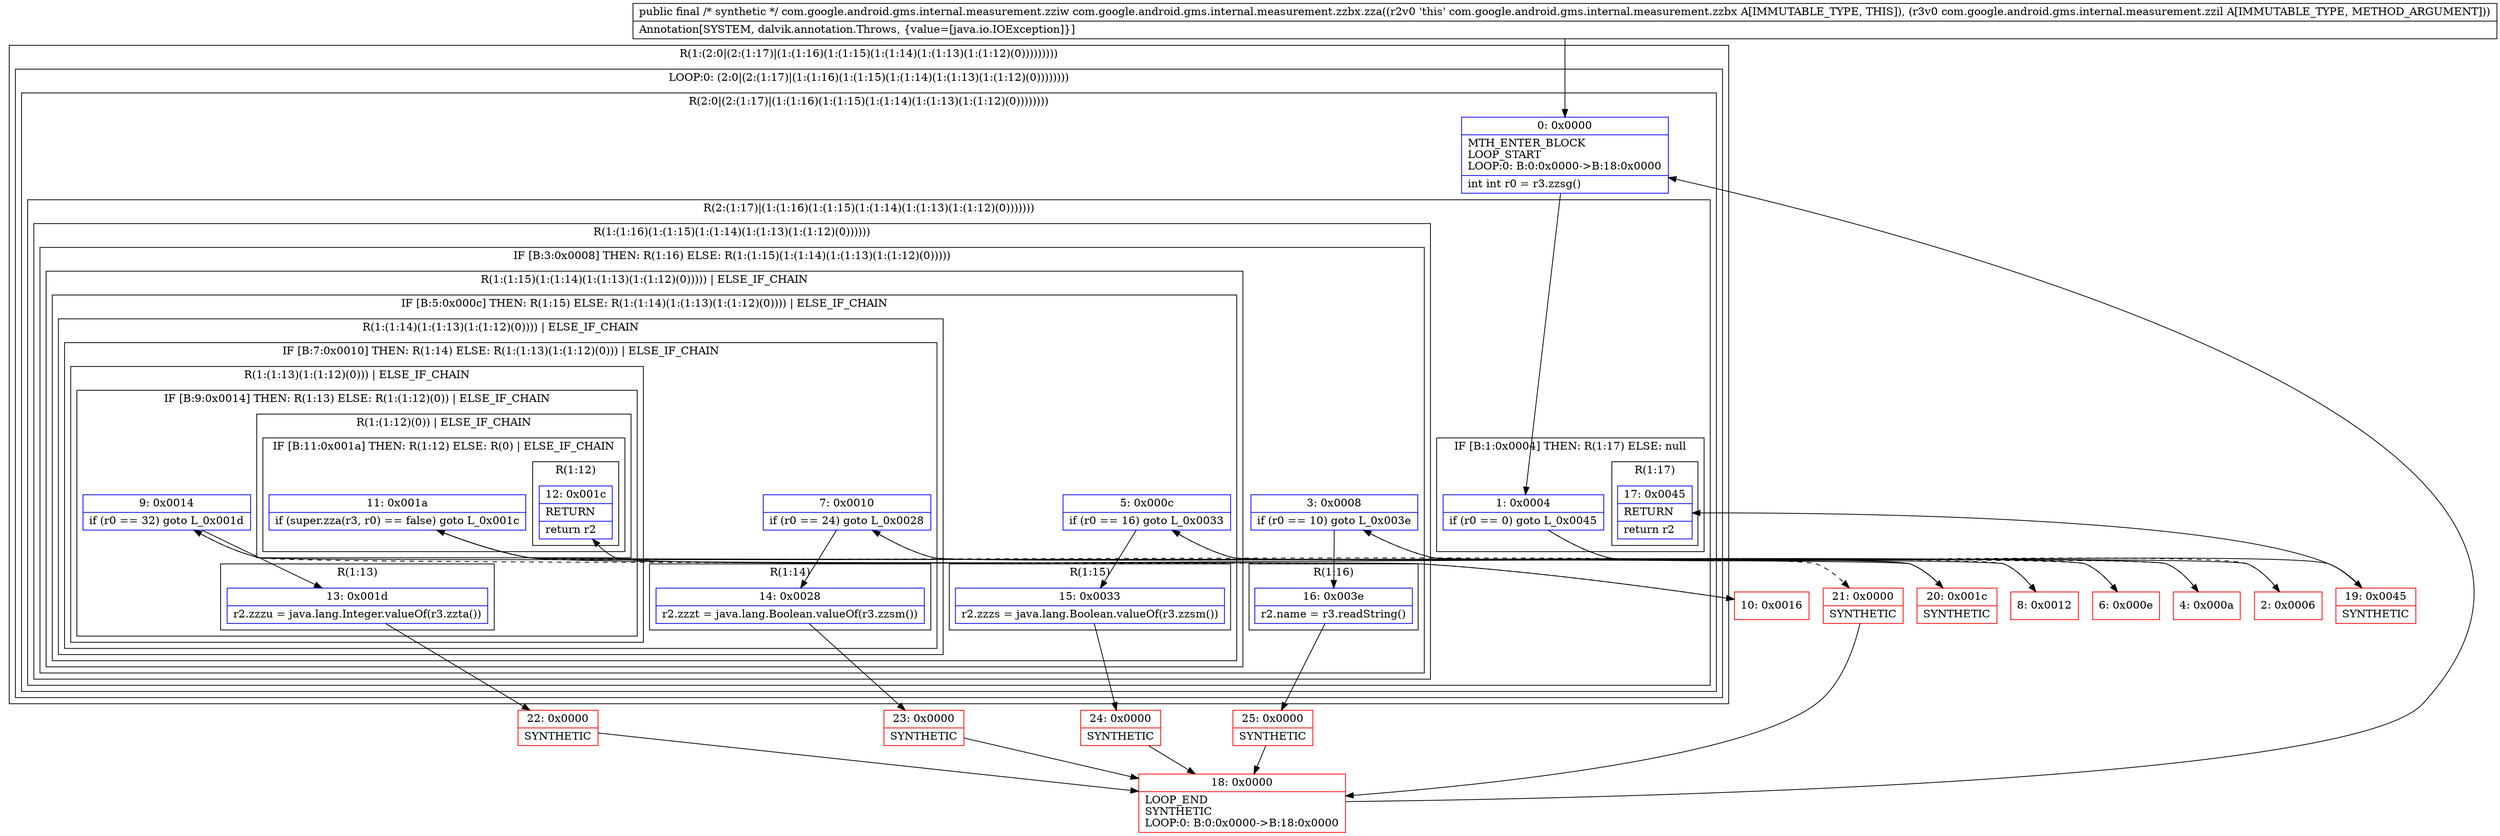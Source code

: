 digraph "CFG forcom.google.android.gms.internal.measurement.zzbx.zza(Lcom\/google\/android\/gms\/internal\/measurement\/zzil;)Lcom\/google\/android\/gms\/internal\/measurement\/zziw;" {
subgraph cluster_Region_1270692560 {
label = "R(1:(2:0|(2:(1:17)|(1:(1:16)(1:(1:15)(1:(1:14)(1:(1:13)(1:(1:12)(0)))))))))";
node [shape=record,color=blue];
subgraph cluster_LoopRegion_1358981626 {
label = "LOOP:0: (2:0|(2:(1:17)|(1:(1:16)(1:(1:15)(1:(1:14)(1:(1:13)(1:(1:12)(0))))))))";
node [shape=record,color=blue];
subgraph cluster_Region_1120848773 {
label = "R(2:0|(2:(1:17)|(1:(1:16)(1:(1:15)(1:(1:14)(1:(1:13)(1:(1:12)(0))))))))";
node [shape=record,color=blue];
Node_0 [shape=record,label="{0\:\ 0x0000|MTH_ENTER_BLOCK\lLOOP_START\lLOOP:0: B:0:0x0000\-\>B:18:0x0000\l|int int r0 = r3.zzsg()\l}"];
subgraph cluster_Region_1900585117 {
label = "R(2:(1:17)|(1:(1:16)(1:(1:15)(1:(1:14)(1:(1:13)(1:(1:12)(0)))))))";
node [shape=record,color=blue];
subgraph cluster_IfRegion_1468452339 {
label = "IF [B:1:0x0004] THEN: R(1:17) ELSE: null";
node [shape=record,color=blue];
Node_1 [shape=record,label="{1\:\ 0x0004|if (r0 == 0) goto L_0x0045\l}"];
subgraph cluster_Region_1754251856 {
label = "R(1:17)";
node [shape=record,color=blue];
Node_17 [shape=record,label="{17\:\ 0x0045|RETURN\l|return r2\l}"];
}
}
subgraph cluster_Region_1246109227 {
label = "R(1:(1:16)(1:(1:15)(1:(1:14)(1:(1:13)(1:(1:12)(0))))))";
node [shape=record,color=blue];
subgraph cluster_IfRegion_426597953 {
label = "IF [B:3:0x0008] THEN: R(1:16) ELSE: R(1:(1:15)(1:(1:14)(1:(1:13)(1:(1:12)(0)))))";
node [shape=record,color=blue];
Node_3 [shape=record,label="{3\:\ 0x0008|if (r0 == 10) goto L_0x003e\l}"];
subgraph cluster_Region_408678688 {
label = "R(1:16)";
node [shape=record,color=blue];
Node_16 [shape=record,label="{16\:\ 0x003e|r2.name = r3.readString()\l}"];
}
subgraph cluster_Region_748939006 {
label = "R(1:(1:15)(1:(1:14)(1:(1:13)(1:(1:12)(0))))) | ELSE_IF_CHAIN\l";
node [shape=record,color=blue];
subgraph cluster_IfRegion_722208143 {
label = "IF [B:5:0x000c] THEN: R(1:15) ELSE: R(1:(1:14)(1:(1:13)(1:(1:12)(0)))) | ELSE_IF_CHAIN\l";
node [shape=record,color=blue];
Node_5 [shape=record,label="{5\:\ 0x000c|if (r0 == 16) goto L_0x0033\l}"];
subgraph cluster_Region_975715448 {
label = "R(1:15)";
node [shape=record,color=blue];
Node_15 [shape=record,label="{15\:\ 0x0033|r2.zzzs = java.lang.Boolean.valueOf(r3.zzsm())\l}"];
}
subgraph cluster_Region_1080412752 {
label = "R(1:(1:14)(1:(1:13)(1:(1:12)(0)))) | ELSE_IF_CHAIN\l";
node [shape=record,color=blue];
subgraph cluster_IfRegion_522875272 {
label = "IF [B:7:0x0010] THEN: R(1:14) ELSE: R(1:(1:13)(1:(1:12)(0))) | ELSE_IF_CHAIN\l";
node [shape=record,color=blue];
Node_7 [shape=record,label="{7\:\ 0x0010|if (r0 == 24) goto L_0x0028\l}"];
subgraph cluster_Region_133230989 {
label = "R(1:14)";
node [shape=record,color=blue];
Node_14 [shape=record,label="{14\:\ 0x0028|r2.zzzt = java.lang.Boolean.valueOf(r3.zzsm())\l}"];
}
subgraph cluster_Region_878142363 {
label = "R(1:(1:13)(1:(1:12)(0))) | ELSE_IF_CHAIN\l";
node [shape=record,color=blue];
subgraph cluster_IfRegion_2124603083 {
label = "IF [B:9:0x0014] THEN: R(1:13) ELSE: R(1:(1:12)(0)) | ELSE_IF_CHAIN\l";
node [shape=record,color=blue];
Node_9 [shape=record,label="{9\:\ 0x0014|if (r0 == 32) goto L_0x001d\l}"];
subgraph cluster_Region_1340555925 {
label = "R(1:13)";
node [shape=record,color=blue];
Node_13 [shape=record,label="{13\:\ 0x001d|r2.zzzu = java.lang.Integer.valueOf(r3.zzta())\l}"];
}
subgraph cluster_Region_557721203 {
label = "R(1:(1:12)(0)) | ELSE_IF_CHAIN\l";
node [shape=record,color=blue];
subgraph cluster_IfRegion_223217672 {
label = "IF [B:11:0x001a] THEN: R(1:12) ELSE: R(0) | ELSE_IF_CHAIN\l";
node [shape=record,color=blue];
Node_11 [shape=record,label="{11\:\ 0x001a|if (super.zza(r3, r0) == false) goto L_0x001c\l}"];
subgraph cluster_Region_558024512 {
label = "R(1:12)";
node [shape=record,color=blue];
Node_12 [shape=record,label="{12\:\ 0x001c|RETURN\l|return r2\l}"];
}
subgraph cluster_Region_772158280 {
label = "R(0)";
node [shape=record,color=blue];
}
}
}
}
}
}
}
}
}
}
}
}
}
}
}
Node_2 [shape=record,color=red,label="{2\:\ 0x0006}"];
Node_4 [shape=record,color=red,label="{4\:\ 0x000a}"];
Node_6 [shape=record,color=red,label="{6\:\ 0x000e}"];
Node_8 [shape=record,color=red,label="{8\:\ 0x0012}"];
Node_10 [shape=record,color=red,label="{10\:\ 0x0016}"];
Node_18 [shape=record,color=red,label="{18\:\ 0x0000|LOOP_END\lSYNTHETIC\lLOOP:0: B:0:0x0000\-\>B:18:0x0000\l}"];
Node_19 [shape=record,color=red,label="{19\:\ 0x0045|SYNTHETIC\l}"];
Node_20 [shape=record,color=red,label="{20\:\ 0x001c|SYNTHETIC\l}"];
Node_21 [shape=record,color=red,label="{21\:\ 0x0000|SYNTHETIC\l}"];
Node_22 [shape=record,color=red,label="{22\:\ 0x0000|SYNTHETIC\l}"];
Node_23 [shape=record,color=red,label="{23\:\ 0x0000|SYNTHETIC\l}"];
Node_24 [shape=record,color=red,label="{24\:\ 0x0000|SYNTHETIC\l}"];
Node_25 [shape=record,color=red,label="{25\:\ 0x0000|SYNTHETIC\l}"];
MethodNode[shape=record,label="{public final \/* synthetic *\/ com.google.android.gms.internal.measurement.zziw com.google.android.gms.internal.measurement.zzbx.zza((r2v0 'this' com.google.android.gms.internal.measurement.zzbx A[IMMUTABLE_TYPE, THIS]), (r3v0 com.google.android.gms.internal.measurement.zzil A[IMMUTABLE_TYPE, METHOD_ARGUMENT]))  | Annotation[SYSTEM, dalvik.annotation.Throws, \{value=[java.io.IOException]\}]\l}"];
MethodNode -> Node_0;
Node_0 -> Node_1;
Node_1 -> Node_2[style=dashed];
Node_1 -> Node_19;
Node_3 -> Node_4[style=dashed];
Node_3 -> Node_16;
Node_16 -> Node_25;
Node_5 -> Node_6[style=dashed];
Node_5 -> Node_15;
Node_15 -> Node_24;
Node_7 -> Node_8[style=dashed];
Node_7 -> Node_14;
Node_14 -> Node_23;
Node_9 -> Node_10[style=dashed];
Node_9 -> Node_13;
Node_13 -> Node_22;
Node_11 -> Node_20;
Node_11 -> Node_21[style=dashed];
Node_2 -> Node_3;
Node_4 -> Node_5;
Node_6 -> Node_7;
Node_8 -> Node_9;
Node_10 -> Node_11;
Node_18 -> Node_0;
Node_19 -> Node_17;
Node_20 -> Node_12;
Node_21 -> Node_18;
Node_22 -> Node_18;
Node_23 -> Node_18;
Node_24 -> Node_18;
Node_25 -> Node_18;
}

